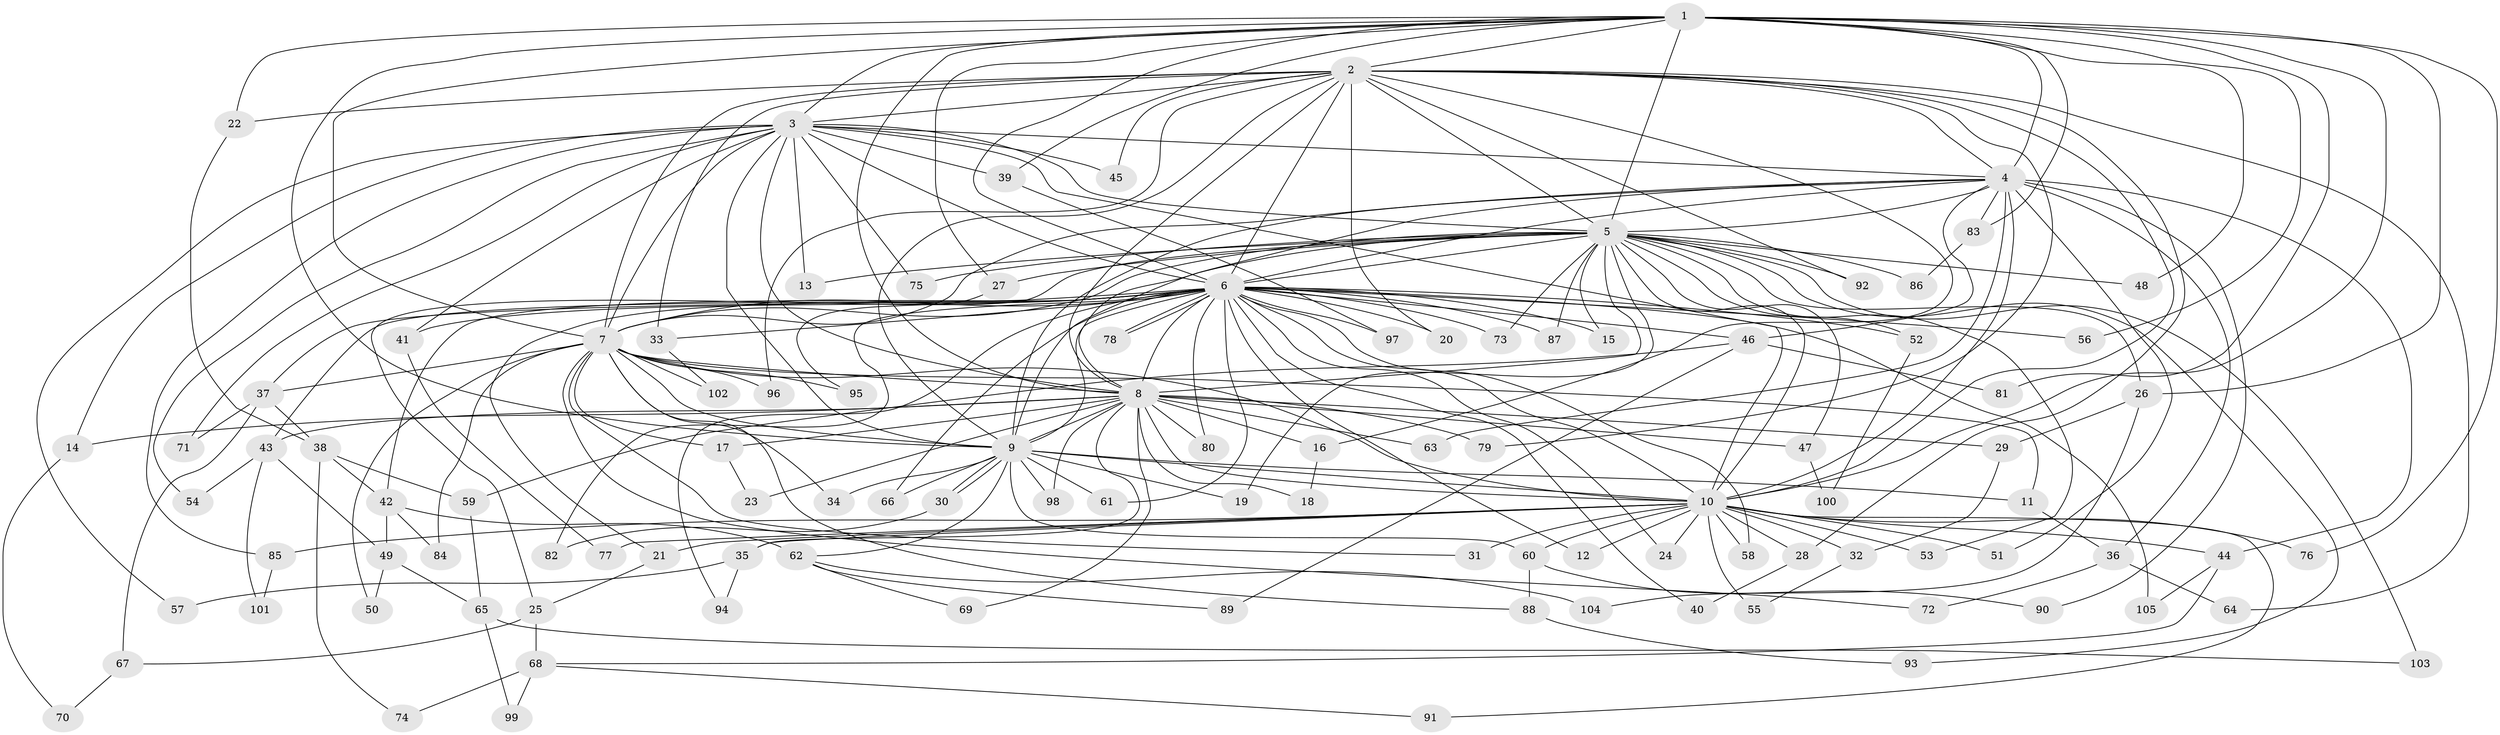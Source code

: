 // coarse degree distribution, {11: 0.019230769230769232, 25: 0.019230769230769232, 15: 0.057692307692307696, 27: 0.019230769230769232, 19: 0.019230769230769232, 16: 0.019230769230769232, 3: 0.23076923076923078, 2: 0.40384615384615385, 4: 0.07692307692307693, 6: 0.019230769230769232, 8: 0.019230769230769232, 5: 0.07692307692307693, 1: 0.019230769230769232}
// Generated by graph-tools (version 1.1) at 2025/17/03/04/25 18:17:19]
// undirected, 105 vertices, 235 edges
graph export_dot {
graph [start="1"]
  node [color=gray90,style=filled];
  1;
  2;
  3;
  4;
  5;
  6;
  7;
  8;
  9;
  10;
  11;
  12;
  13;
  14;
  15;
  16;
  17;
  18;
  19;
  20;
  21;
  22;
  23;
  24;
  25;
  26;
  27;
  28;
  29;
  30;
  31;
  32;
  33;
  34;
  35;
  36;
  37;
  38;
  39;
  40;
  41;
  42;
  43;
  44;
  45;
  46;
  47;
  48;
  49;
  50;
  51;
  52;
  53;
  54;
  55;
  56;
  57;
  58;
  59;
  60;
  61;
  62;
  63;
  64;
  65;
  66;
  67;
  68;
  69;
  70;
  71;
  72;
  73;
  74;
  75;
  76;
  77;
  78;
  79;
  80;
  81;
  82;
  83;
  84;
  85;
  86;
  87;
  88;
  89;
  90;
  91;
  92;
  93;
  94;
  95;
  96;
  97;
  98;
  99;
  100;
  101;
  102;
  103;
  104;
  105;
  1 -- 2;
  1 -- 3;
  1 -- 4;
  1 -- 5;
  1 -- 6;
  1 -- 7;
  1 -- 8;
  1 -- 9;
  1 -- 10;
  1 -- 22;
  1 -- 26;
  1 -- 27;
  1 -- 39;
  1 -- 48;
  1 -- 56;
  1 -- 76;
  1 -- 81;
  1 -- 83;
  2 -- 3;
  2 -- 4;
  2 -- 5;
  2 -- 6;
  2 -- 7;
  2 -- 8;
  2 -- 9;
  2 -- 10;
  2 -- 16;
  2 -- 20;
  2 -- 22;
  2 -- 28;
  2 -- 33;
  2 -- 45;
  2 -- 64;
  2 -- 79;
  2 -- 92;
  2 -- 96;
  3 -- 4;
  3 -- 5;
  3 -- 6;
  3 -- 7;
  3 -- 8;
  3 -- 9;
  3 -- 10;
  3 -- 13;
  3 -- 14;
  3 -- 39;
  3 -- 41;
  3 -- 45;
  3 -- 54;
  3 -- 57;
  3 -- 71;
  3 -- 75;
  3 -- 85;
  4 -- 5;
  4 -- 6;
  4 -- 7;
  4 -- 8;
  4 -- 9;
  4 -- 10;
  4 -- 36;
  4 -- 44;
  4 -- 46;
  4 -- 51;
  4 -- 63;
  4 -- 83;
  4 -- 90;
  5 -- 6;
  5 -- 7;
  5 -- 8;
  5 -- 9;
  5 -- 10;
  5 -- 13;
  5 -- 15;
  5 -- 19;
  5 -- 25;
  5 -- 26;
  5 -- 27;
  5 -- 47;
  5 -- 48;
  5 -- 52;
  5 -- 53;
  5 -- 73;
  5 -- 75;
  5 -- 86;
  5 -- 87;
  5 -- 92;
  5 -- 93;
  5 -- 103;
  6 -- 7;
  6 -- 8;
  6 -- 9;
  6 -- 10;
  6 -- 12;
  6 -- 15;
  6 -- 20;
  6 -- 21;
  6 -- 24;
  6 -- 33;
  6 -- 37;
  6 -- 40;
  6 -- 41;
  6 -- 42;
  6 -- 43;
  6 -- 46;
  6 -- 52;
  6 -- 56;
  6 -- 58;
  6 -- 61;
  6 -- 66;
  6 -- 73;
  6 -- 78;
  6 -- 78;
  6 -- 80;
  6 -- 82;
  6 -- 87;
  6 -- 94;
  6 -- 97;
  6 -- 105;
  7 -- 8;
  7 -- 9;
  7 -- 10;
  7 -- 11;
  7 -- 17;
  7 -- 31;
  7 -- 34;
  7 -- 37;
  7 -- 50;
  7 -- 72;
  7 -- 84;
  7 -- 88;
  7 -- 95;
  7 -- 96;
  7 -- 102;
  8 -- 9;
  8 -- 10;
  8 -- 14;
  8 -- 16;
  8 -- 17;
  8 -- 18;
  8 -- 23;
  8 -- 29;
  8 -- 35;
  8 -- 43;
  8 -- 47;
  8 -- 63;
  8 -- 69;
  8 -- 79;
  8 -- 80;
  8 -- 98;
  9 -- 10;
  9 -- 11;
  9 -- 19;
  9 -- 30;
  9 -- 30;
  9 -- 34;
  9 -- 60;
  9 -- 61;
  9 -- 62;
  9 -- 66;
  9 -- 98;
  10 -- 12;
  10 -- 21;
  10 -- 24;
  10 -- 28;
  10 -- 31;
  10 -- 32;
  10 -- 35;
  10 -- 44;
  10 -- 51;
  10 -- 53;
  10 -- 55;
  10 -- 58;
  10 -- 60;
  10 -- 76;
  10 -- 77;
  10 -- 85;
  10 -- 91;
  11 -- 36;
  14 -- 70;
  16 -- 18;
  17 -- 23;
  21 -- 25;
  22 -- 38;
  25 -- 67;
  25 -- 68;
  26 -- 29;
  26 -- 104;
  27 -- 95;
  28 -- 40;
  29 -- 32;
  30 -- 82;
  32 -- 55;
  33 -- 102;
  35 -- 57;
  35 -- 94;
  36 -- 64;
  36 -- 72;
  37 -- 38;
  37 -- 67;
  37 -- 71;
  38 -- 42;
  38 -- 59;
  38 -- 74;
  39 -- 97;
  41 -- 77;
  42 -- 49;
  42 -- 62;
  42 -- 84;
  43 -- 49;
  43 -- 54;
  43 -- 101;
  44 -- 68;
  44 -- 105;
  46 -- 59;
  46 -- 81;
  46 -- 89;
  47 -- 100;
  49 -- 50;
  49 -- 65;
  52 -- 100;
  59 -- 65;
  60 -- 88;
  60 -- 90;
  62 -- 69;
  62 -- 89;
  62 -- 104;
  65 -- 99;
  65 -- 103;
  67 -- 70;
  68 -- 74;
  68 -- 91;
  68 -- 99;
  83 -- 86;
  85 -- 101;
  88 -- 93;
}
